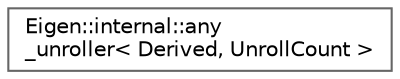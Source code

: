 digraph "类继承关系图"
{
 // LATEX_PDF_SIZE
  bgcolor="transparent";
  edge [fontname=Helvetica,fontsize=10,labelfontname=Helvetica,labelfontsize=10];
  node [fontname=Helvetica,fontsize=10,shape=box,height=0.2,width=0.4];
  rankdir="LR";
  Node0 [id="Node000000",label="Eigen::internal::any\l_unroller\< Derived, UnrollCount \>",height=0.2,width=0.4,color="grey40", fillcolor="white", style="filled",URL="$struct_eigen_1_1internal_1_1any__unroller.html",tooltip=" "];
}

